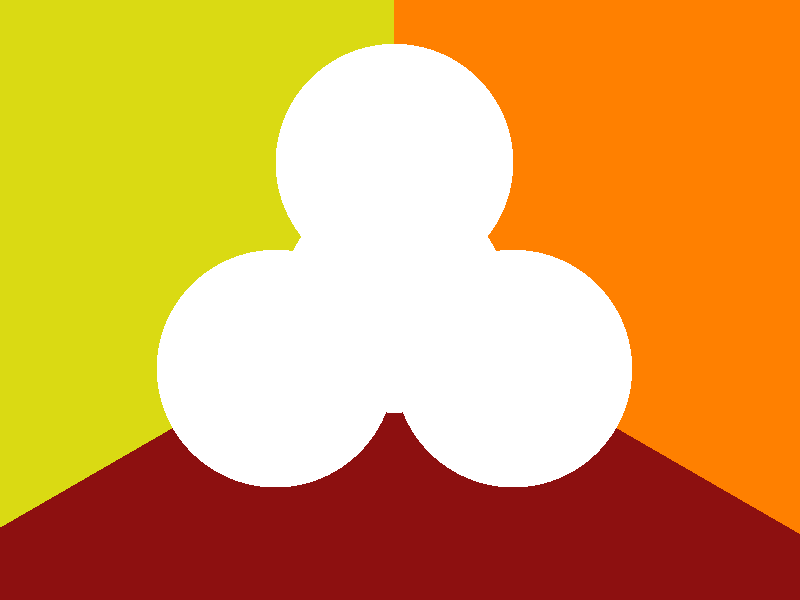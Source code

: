 //  4 sphere Chaotic Scattering experiment.
//  Copyright (C) R Radev
//  10.Jan.2002

#version 3.7;

global_settings{
    max_trace_level  256      
    assumed_gamma 2.2
}



#include "colors.inc"


#declare aa = 100.0;
#declare bb = 30.0;

#if (frame_number <= 600)
	#local aaa = aa - (99.9/600 * frame_number);
	#local bbb = 10 + (20/600  * frame_number);
#end

#if (frame_number >  600)
	#local aaa = 0.1;
	#local bbb = bb / pow(2, ((frame_number-600)*0.01));
#end


#if (frame_number <= 600)
	#local ccc = 0.0117633771 * (frame_number)/600 ;
#end


#if ((frame_number >  600)&(frame_number <= 700))
        #local ccc = 0.0117633771 + (0.23503251011-0.0117633771) * (frame_number-600)/100 ;
#end

#if (frame_number >  700)
        #local ccc = 0.23503251011;
#end




#declare CameraLocation = <0,0,aaa> ;


#declare Camera_1 = camera {angle bbb
                            sky y
                            right    -x*image_width/image_height
                            location  <0,0,0>
                            
                            translate CameraLocation
			    look_at   <0.001209241301, ccc, -1>
}

camera{Camera_1}

//background { color rgb < 1.0, 1.0, 1.0 > }

// A back wall 
/*plane { <0,0,1>, 100 
   pigment {
      checker Black, White scale 50
    } 
finish {
  ambient 0.3
  diffuse 0.2 
  reflection 0.01
  brilliance 0.3
  specular 0.4
}
}
*/


#declare DefaultFinish = finish {
  ambient 0.0
  diffuse 0.00
  specular 1.0
  roughness 0.00001
  metallic
  reflection {
	1.00	
  	metallic
  } 
}

#declare PlaneFinish = finish {
  ambient 0.6 
  diffuse 0.2  
  reflection 0.0 
  brilliance 0.3 
  specular 0.4
}

#declare Sphere_Color = color rgb < 1.0, 1.0, 1.0> ;


#declare SphereObject = sphere {
  <0,0,0>, 1
  texture { finish { DefaultFinish } }
}


#declare R = 3.00000;

#declare CRadius = R * 0.866025 ;

union {
	object { SphereObject   // C_1
		pigment { Sphere_Color }
		scale CRadius
		translate <  0.000000 * R, 1.000000 * R, 0.000000 * R > 
	}
	object { SphereObject   // C_2
		pigment { Sphere_Color }
		scale CRadius
		translate <  0.866025 * R,-0.500000 * R, 0.000000 * R > 
	}
	object { SphereObject   // C_3
		pigment { Sphere_Color }
		scale CRadius
		translate < -0.866025 * R,-0.500000 * R, 0.000000 * R > 
	}
	object { SphereObject   // C_4
		pigment { Sphere_Color }
		scale CRadius
		translate <  0.000000 * R, 0.000000 * R,-1.802776 * R > 
	}
}

#declare RR = -10000;
#declare IN = 0.9;


#declare Lightplane1 = plane { < 0.000000 * RR, 1.000000 * RR, 1.802776 * RR >, 1
	//pigment {color rgb <0.75, 0.08, 0.08>} 
	pigment { Scarlet }
	finish { PlaneFinish }
}

#declare Lightplane2 = plane { < 0.866025 * RR,-0.500000 * RR, 1.802776 * RR >, 1
        //pigment {color rgb <0.08, 0.75, 0.08>}
	pigment { BrightGold }
        finish { PlaneFinish }
}

#declare Lightplane3 = plane { < -0.866025 * RR,-0.500000 * RR, 1.802776 * RR >, 1
        //pigment {color rgb <0.08, 0.08, 0.75>}
	pigment { Orange }
        finish { PlaneFinish }
}

#declare Lightplane4 = plane { <  0.0, 0.0, 101.0>, 1
        //pigment {color rgb <0.08, 0.08, 0.75>}
	pigment { OrangeRed }
        finish { PlaneFinish }
}

light_source {
    < 0.000000 * RR, 1.000000 * RR, 1.802776 * RR >
    color rgb < IN, IN, IN >
    looks_like { Lightplane1 }
    photons {refraction off reflection on}
}
light_source {
    < 0.866025 * RR,-0.500000 * RR, 1.802776 * RR >
    color rgb < IN, IN, IN >
    looks_like { Lightplane2 }
    photons {refraction off reflection on}
}
light_source {
    < -0.866025 * RR,-0.500000 * RR, 1.802776 * RR >
    color rgb < IN, IN, IN >
    looks_like { Lightplane3 }
    photons {refraction off reflection on}
}

light_source {
    <0.0,0.0,101.0>
    color rgb < IN, IN, IN >
    looks_like { Lightplane4 }
    photons {refraction off reflection on}
}


